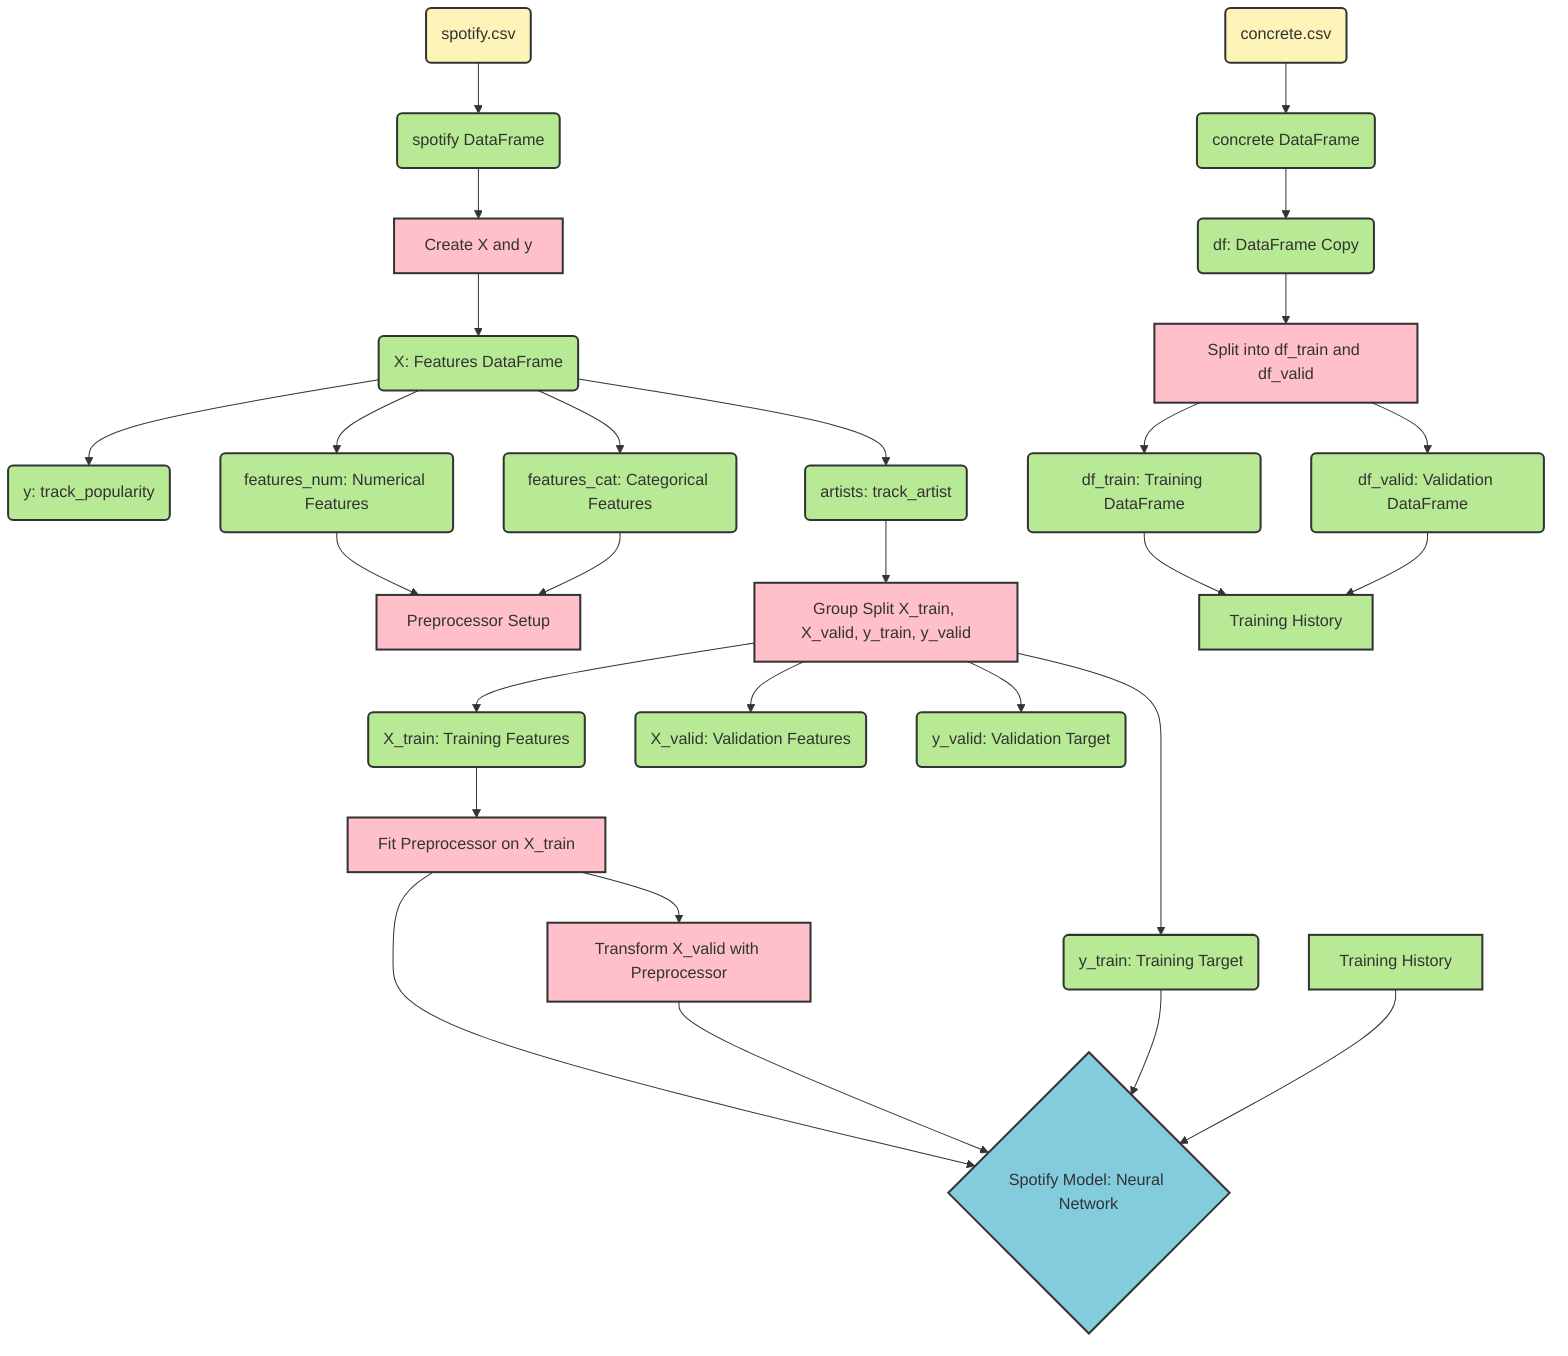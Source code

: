 %% Mermaid.js Workflow Diagram for Jupyter Notebook
flowchart TD
    %% Data Sources
    A(spotify.csv):::data_source --> B(spotify DataFrame):::data_var
    O(concrete.csv):::data_source --> P(concrete DataFrame):::data_var
    
    %% Spotify Data Preparation
    B --> C[Create X and y]:::process
    C --> D(X: Features DataFrame):::data_var
    D --> E(y: track_popularity):::data_var
    D --> F(artists: track_artist):::data_var
    D --> G(features_num: Numerical Features):::data_var
    D --> H(features_cat: Categorical Features):::data_var
    
    %% Spotify Preprocessing
    G --> I[Preprocessor Setup]:::process
    H --> I
    F --> J[Group Split X_train, X_valid, y_train, y_valid]:::process
    J --> K(X_train: Training Features):::data_var
    J --> L(X_valid: Validation Features):::data_var
    J --> M(y_train: Training Target):::data_var
    J --> N(y_valid: Validation Target):::data_var

    %% Spotify Model Training
    K --> Q[Fit Preprocessor on X_train]:::process
    Q --> R[Transform X_valid with Preprocessor]:::process
    Q --> S{Spotify Model: Neural Network}:::model
    R --> S
    M --> S
    T[Training History]:::data_var --> S

    %% Concrete Data Preparation
    P --> U(df: DataFrame Copy):::data_var
    U --> V[Split into df_train and df_valid]:::process
    V --> W(df_train: Training DataFrame):::data_var
    V --> X(df_valid: Validation DataFrame):::data_var

    %% Concrete Model Training
    W --> Y{Concrete Model: Neural Network}:::model
    X --> Y
    Y[Training History]:::data_var

    %% Class Definitions
    classDef data_source fill:#fef3b8,stroke:#333,stroke-width:2px;
    classDef data_var fill:#b8e994,stroke:#333,stroke-width:2px;
    classDef process fill:#ffc0cb,stroke:#333,stroke-width:2px;
    classDef model fill:#82ccdd,stroke:#333,stroke-width:2px;
